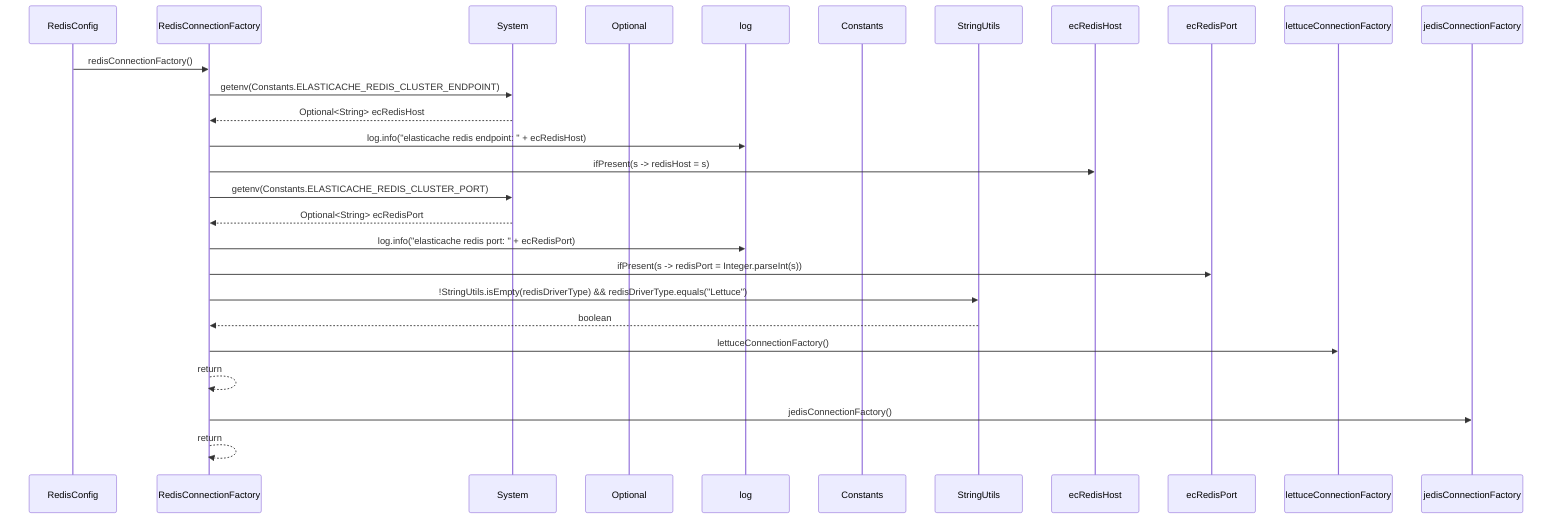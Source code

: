 sequenceDiagram
    participant RedisConfig
    participant RedisConnectionFactory
    participant System
    participant Optional
    participant log
    participant Constants
    participant StringUtils
    
    RedisConfig->>RedisConnectionFactory: redisConnectionFactory()
    RedisConnectionFactory->>System: getenv(Constants.ELASTICACHE_REDIS_CLUSTER_ENDPOINT)
    System-->>RedisConnectionFactory: Optional<String> ecRedisHost
    RedisConnectionFactory->>log: log.info("elasticache redis endpoint: " + ecRedisHost)
    RedisConnectionFactory->>ecRedisHost: ifPresent(s -> redisHost = s)
    RedisConnectionFactory->>System: getenv(Constants.ELASTICACHE_REDIS_CLUSTER_PORT)
    System-->>RedisConnectionFactory: Optional<String> ecRedisPort
    RedisConnectionFactory->>log: log.info("elasticache redis port: " + ecRedisPort)
    RedisConnectionFactory->>ecRedisPort: ifPresent(s -> redisPort = Integer.parseInt(s))
    RedisConnectionFactory->>StringUtils: !StringUtils.isEmpty(redisDriverType) && redisDriverType.equals("Lettuce")
    StringUtils-->>RedisConnectionFactory: boolean
    RedisConnectionFactory->>lettuceConnectionFactory: lettuceConnectionFactory()
    RedisConnectionFactory-->>RedisConnectionFactory: return
    RedisConnectionFactory->>jedisConnectionFactory: jedisConnectionFactory()
    RedisConnectionFactory-->>RedisConnectionFactory: return